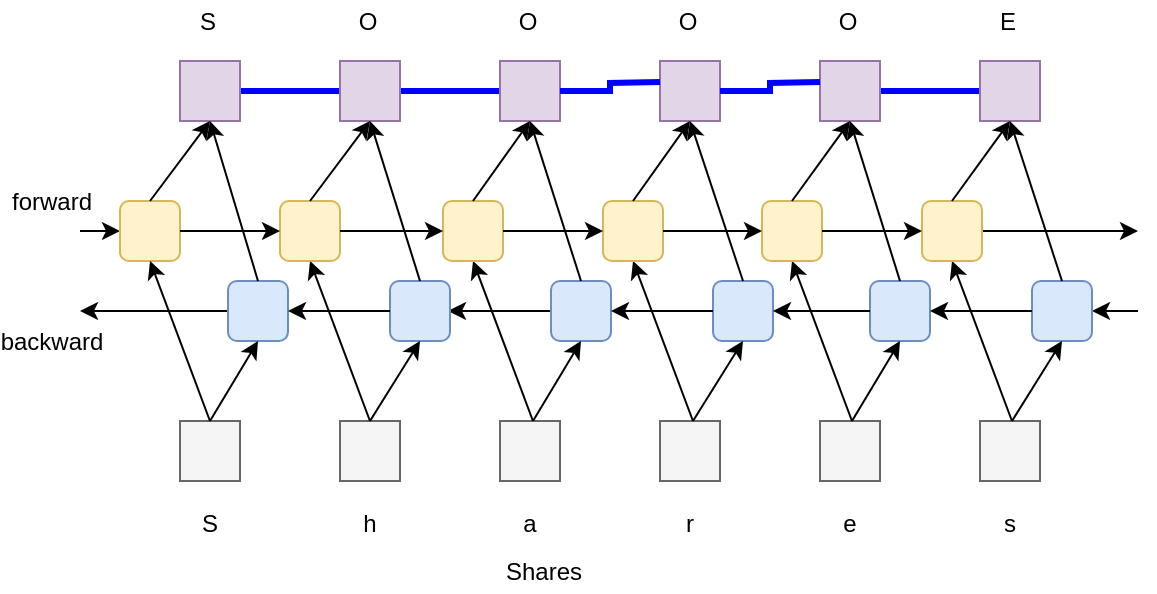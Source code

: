 <mxfile version="10.6.7" type="github"><diagram id="g8HI_m6oErlPgAcW6DRu" name="Page-1"><mxGraphModel dx="1158" dy="614" grid="1" gridSize="10" guides="1" tooltips="1" connect="1" arrows="1" fold="1" page="1" pageScale="1" pageWidth="827" pageHeight="1169" math="0" shadow="0"><root><mxCell id="0"/><mxCell id="1" parent="0"/><mxCell id="rIfPOnlPsE5DQsTtagdx-1" value="" style="group" vertex="1" connectable="0" parent="1"><mxGeometry x="36" y="74.5" width="563" height="271" as="geometry"/></mxCell><mxCell id="rIfPOnlPsE5DQsTtagdx-2" value="" style="whiteSpace=wrap;html=1;aspect=fixed;fillColor=#f5f5f5;strokeColor=#666666;fontColor=#333333;" vertex="1" parent="rIfPOnlPsE5DQsTtagdx-1"><mxGeometry x="84" y="210" width="30" height="30" as="geometry"/></mxCell><mxCell id="rIfPOnlPsE5DQsTtagdx-3" value="" style="whiteSpace=wrap;html=1;aspect=fixed;fillColor=#f5f5f5;strokeColor=#666666;fontColor=#333333;" vertex="1" parent="rIfPOnlPsE5DQsTtagdx-1"><mxGeometry x="164" y="210" width="30" height="30" as="geometry"/></mxCell><mxCell id="rIfPOnlPsE5DQsTtagdx-4" value="" style="whiteSpace=wrap;html=1;aspect=fixed;fillColor=#f5f5f5;strokeColor=#666666;fontColor=#333333;" vertex="1" parent="rIfPOnlPsE5DQsTtagdx-1"><mxGeometry x="244" y="210" width="30" height="30" as="geometry"/></mxCell><mxCell id="rIfPOnlPsE5DQsTtagdx-5" value="" style="whiteSpace=wrap;html=1;aspect=fixed;fillColor=#f5f5f5;strokeColor=#666666;fontColor=#333333;" vertex="1" parent="rIfPOnlPsE5DQsTtagdx-1"><mxGeometry x="324" y="210" width="30" height="30" as="geometry"/></mxCell><mxCell id="rIfPOnlPsE5DQsTtagdx-6" value="" style="whiteSpace=wrap;html=1;aspect=fixed;fillColor=#f5f5f5;strokeColor=#666666;fontColor=#333333;" vertex="1" parent="rIfPOnlPsE5DQsTtagdx-1"><mxGeometry x="404" y="210" width="30" height="30" as="geometry"/></mxCell><mxCell id="rIfPOnlPsE5DQsTtagdx-7" value="" style="whiteSpace=wrap;html=1;aspect=fixed;fillColor=#f5f5f5;strokeColor=#666666;fontColor=#333333;" vertex="1" parent="rIfPOnlPsE5DQsTtagdx-1"><mxGeometry x="484" y="210" width="30" height="30" as="geometry"/></mxCell><mxCell id="rIfPOnlPsE5DQsTtagdx-8" style="edgeStyle=none;rounded=0;orthogonalLoop=1;jettySize=auto;html=1;exitX=0;exitY=0.5;exitDx=0;exitDy=0;startArrow=none;startFill=0;endArrow=classic;endFill=1;" edge="1" parent="rIfPOnlPsE5DQsTtagdx-1" source="rIfPOnlPsE5DQsTtagdx-9"><mxGeometry relative="1" as="geometry"><mxPoint x="34" y="155" as="targetPoint"/></mxGeometry></mxCell><mxCell id="rIfPOnlPsE5DQsTtagdx-9" value="" style="rounded=1;whiteSpace=wrap;html=1;fillColor=#dae8fc;strokeColor=#6c8ebf;" vertex="1" parent="rIfPOnlPsE5DQsTtagdx-1"><mxGeometry x="108" y="140" width="30" height="30" as="geometry"/></mxCell><mxCell id="rIfPOnlPsE5DQsTtagdx-10" style="edgeStyle=none;rounded=0;orthogonalLoop=1;jettySize=auto;html=1;exitX=0;exitY=0.5;exitDx=0;exitDy=0;startArrow=classic;startFill=1;endArrow=none;endFill=0;" edge="1" parent="rIfPOnlPsE5DQsTtagdx-1" source="rIfPOnlPsE5DQsTtagdx-11"><mxGeometry relative="1" as="geometry"><mxPoint x="34" y="115" as="targetPoint"/></mxGeometry></mxCell><mxCell id="rIfPOnlPsE5DQsTtagdx-11" value="" style="rounded=1;whiteSpace=wrap;html=1;fillColor=#fff2cc;strokeColor=#d6b656;" vertex="1" parent="rIfPOnlPsE5DQsTtagdx-1"><mxGeometry x="54" y="100" width="30" height="30" as="geometry"/></mxCell><mxCell id="rIfPOnlPsE5DQsTtagdx-12" style="rounded=0;orthogonalLoop=1;jettySize=auto;html=1;exitX=0.5;exitY=0;exitDx=0;exitDy=0;entryX=0.5;entryY=1;entryDx=0;entryDy=0;" edge="1" parent="rIfPOnlPsE5DQsTtagdx-1" source="rIfPOnlPsE5DQsTtagdx-2" target="rIfPOnlPsE5DQsTtagdx-11"><mxGeometry relative="1" as="geometry"/></mxCell><mxCell id="rIfPOnlPsE5DQsTtagdx-13" value="" style="endArrow=classic;html=1;exitX=0.5;exitY=0;exitDx=0;exitDy=0;entryX=0.5;entryY=1;entryDx=0;entryDy=0;" edge="1" parent="rIfPOnlPsE5DQsTtagdx-1" source="rIfPOnlPsE5DQsTtagdx-2" target="rIfPOnlPsE5DQsTtagdx-9"><mxGeometry width="50" height="50" relative="1" as="geometry"><mxPoint x="54" y="310" as="sourcePoint"/><mxPoint x="104" y="260" as="targetPoint"/></mxGeometry></mxCell><mxCell id="rIfPOnlPsE5DQsTtagdx-14" style="rounded=0;orthogonalLoop=1;jettySize=auto;html=1;exitX=0.5;exitY=0;exitDx=0;exitDy=0;entryX=0.5;entryY=1;entryDx=0;entryDy=0;" edge="1" parent="rIfPOnlPsE5DQsTtagdx-1" target="rIfPOnlPsE5DQsTtagdx-18"><mxGeometry relative="1" as="geometry"><mxPoint x="179" y="210" as="sourcePoint"/></mxGeometry></mxCell><mxCell id="rIfPOnlPsE5DQsTtagdx-15" style="edgeStyle=none;rounded=0;orthogonalLoop=1;jettySize=auto;html=1;exitX=1;exitY=0.5;exitDx=0;exitDy=0;entryX=0;entryY=0.5;entryDx=0;entryDy=0;startArrow=classic;startFill=1;endArrow=none;endFill=0;" edge="1" parent="rIfPOnlPsE5DQsTtagdx-1" target="rIfPOnlPsE5DQsTtagdx-22"><mxGeometry relative="1" as="geometry"><mxPoint x="218" y="155" as="sourcePoint"/></mxGeometry></mxCell><mxCell id="rIfPOnlPsE5DQsTtagdx-16" value="" style="rounded=1;whiteSpace=wrap;html=1;fillColor=#dae8fc;strokeColor=#6c8ebf;" vertex="1" parent="rIfPOnlPsE5DQsTtagdx-1"><mxGeometry x="189" y="140" width="30" height="30" as="geometry"/></mxCell><mxCell id="rIfPOnlPsE5DQsTtagdx-17" style="edgeStyle=none;rounded=0;orthogonalLoop=1;jettySize=auto;html=1;exitX=1;exitY=0.5;exitDx=0;exitDy=0;entryX=0;entryY=0.5;entryDx=0;entryDy=0;startArrow=classic;startFill=1;endArrow=none;endFill=0;" edge="1" parent="rIfPOnlPsE5DQsTtagdx-1" source="rIfPOnlPsE5DQsTtagdx-9" target="rIfPOnlPsE5DQsTtagdx-16"><mxGeometry relative="1" as="geometry"/></mxCell><mxCell id="rIfPOnlPsE5DQsTtagdx-18" value="" style="rounded=1;whiteSpace=wrap;html=1;fillColor=#fff2cc;strokeColor=#d6b656;" vertex="1" parent="rIfPOnlPsE5DQsTtagdx-1"><mxGeometry x="134" y="100" width="30" height="30" as="geometry"/></mxCell><mxCell id="rIfPOnlPsE5DQsTtagdx-19" style="edgeStyle=none;rounded=0;orthogonalLoop=1;jettySize=auto;html=1;exitX=1;exitY=0.5;exitDx=0;exitDy=0;entryX=0;entryY=0.5;entryDx=0;entryDy=0;startArrow=none;startFill=0;endArrow=classic;endFill=1;" edge="1" parent="rIfPOnlPsE5DQsTtagdx-1" source="rIfPOnlPsE5DQsTtagdx-11" target="rIfPOnlPsE5DQsTtagdx-18"><mxGeometry relative="1" as="geometry"/></mxCell><mxCell id="rIfPOnlPsE5DQsTtagdx-20" value="" style="endArrow=classic;html=1;exitX=0.5;exitY=0;exitDx=0;exitDy=0;entryX=0.5;entryY=1;entryDx=0;entryDy=0;" edge="1" parent="rIfPOnlPsE5DQsTtagdx-1" target="rIfPOnlPsE5DQsTtagdx-16"><mxGeometry width="50" height="50" relative="1" as="geometry"><mxPoint x="179" y="210" as="sourcePoint"/><mxPoint x="184" y="260" as="targetPoint"/></mxGeometry></mxCell><mxCell id="rIfPOnlPsE5DQsTtagdx-21" style="rounded=0;orthogonalLoop=1;jettySize=auto;html=1;exitX=0.5;exitY=0;exitDx=0;exitDy=0;entryX=0.5;entryY=1;entryDx=0;entryDy=0;" edge="1" parent="rIfPOnlPsE5DQsTtagdx-1" target="rIfPOnlPsE5DQsTtagdx-23"><mxGeometry relative="1" as="geometry"><mxPoint x="260.5" y="210" as="sourcePoint"/></mxGeometry></mxCell><mxCell id="rIfPOnlPsE5DQsTtagdx-22" value="" style="rounded=1;whiteSpace=wrap;html=1;fillColor=#dae8fc;strokeColor=#6c8ebf;" vertex="1" parent="rIfPOnlPsE5DQsTtagdx-1"><mxGeometry x="269.5" y="140" width="30" height="30" as="geometry"/></mxCell><mxCell id="rIfPOnlPsE5DQsTtagdx-23" value="" style="rounded=1;whiteSpace=wrap;html=1;fillColor=#fff2cc;strokeColor=#d6b656;" vertex="1" parent="rIfPOnlPsE5DQsTtagdx-1"><mxGeometry x="215.5" y="100" width="30" height="30" as="geometry"/></mxCell><mxCell id="rIfPOnlPsE5DQsTtagdx-24" style="edgeStyle=none;rounded=0;orthogonalLoop=1;jettySize=auto;html=1;exitX=1;exitY=0.5;exitDx=0;exitDy=0;entryX=0;entryY=0.5;entryDx=0;entryDy=0;startArrow=none;startFill=0;endArrow=classic;endFill=1;" edge="1" parent="rIfPOnlPsE5DQsTtagdx-1" source="rIfPOnlPsE5DQsTtagdx-18" target="rIfPOnlPsE5DQsTtagdx-23"><mxGeometry relative="1" as="geometry"/></mxCell><mxCell id="rIfPOnlPsE5DQsTtagdx-25" value="" style="endArrow=classic;html=1;exitX=0.5;exitY=0;exitDx=0;exitDy=0;entryX=0.5;entryY=1;entryDx=0;entryDy=0;" edge="1" parent="rIfPOnlPsE5DQsTtagdx-1" target="rIfPOnlPsE5DQsTtagdx-22"><mxGeometry width="50" height="50" relative="1" as="geometry"><mxPoint x="260.5" y="210" as="sourcePoint"/><mxPoint x="265.5" y="260" as="targetPoint"/></mxGeometry></mxCell><mxCell id="rIfPOnlPsE5DQsTtagdx-26" style="rounded=0;orthogonalLoop=1;jettySize=auto;html=1;exitX=0.5;exitY=0;exitDx=0;exitDy=0;entryX=0.5;entryY=1;entryDx=0;entryDy=0;" edge="1" parent="rIfPOnlPsE5DQsTtagdx-1" target="rIfPOnlPsE5DQsTtagdx-29"><mxGeometry relative="1" as="geometry"><mxPoint x="340.5" y="210" as="sourcePoint"/></mxGeometry></mxCell><mxCell id="rIfPOnlPsE5DQsTtagdx-27" value="" style="rounded=1;whiteSpace=wrap;html=1;fillColor=#dae8fc;strokeColor=#6c8ebf;" vertex="1" parent="rIfPOnlPsE5DQsTtagdx-1"><mxGeometry x="350.5" y="140" width="30" height="30" as="geometry"/></mxCell><mxCell id="rIfPOnlPsE5DQsTtagdx-28" style="edgeStyle=none;rounded=0;orthogonalLoop=1;jettySize=auto;html=1;exitX=1;exitY=0.5;exitDx=0;exitDy=0;entryX=0;entryY=0.5;entryDx=0;entryDy=0;startArrow=classic;startFill=1;endArrow=none;endFill=0;" edge="1" parent="rIfPOnlPsE5DQsTtagdx-1" source="rIfPOnlPsE5DQsTtagdx-22" target="rIfPOnlPsE5DQsTtagdx-27"><mxGeometry relative="1" as="geometry"/></mxCell><mxCell id="rIfPOnlPsE5DQsTtagdx-29" value="" style="rounded=1;whiteSpace=wrap;html=1;fillColor=#fff2cc;strokeColor=#d6b656;" vertex="1" parent="rIfPOnlPsE5DQsTtagdx-1"><mxGeometry x="295.5" y="100" width="30" height="30" as="geometry"/></mxCell><mxCell id="rIfPOnlPsE5DQsTtagdx-30" style="edgeStyle=none;rounded=0;orthogonalLoop=1;jettySize=auto;html=1;exitX=1;exitY=0.5;exitDx=0;exitDy=0;entryX=0;entryY=0.5;entryDx=0;entryDy=0;startArrow=none;startFill=0;endArrow=classic;endFill=1;" edge="1" parent="rIfPOnlPsE5DQsTtagdx-1" source="rIfPOnlPsE5DQsTtagdx-23" target="rIfPOnlPsE5DQsTtagdx-29"><mxGeometry relative="1" as="geometry"/></mxCell><mxCell id="rIfPOnlPsE5DQsTtagdx-31" value="" style="endArrow=classic;html=1;exitX=0.5;exitY=0;exitDx=0;exitDy=0;entryX=0.5;entryY=1;entryDx=0;entryDy=0;" edge="1" parent="rIfPOnlPsE5DQsTtagdx-1" target="rIfPOnlPsE5DQsTtagdx-27"><mxGeometry width="50" height="50" relative="1" as="geometry"><mxPoint x="340.5" y="210" as="sourcePoint"/><mxPoint x="345.5" y="260" as="targetPoint"/></mxGeometry></mxCell><mxCell id="rIfPOnlPsE5DQsTtagdx-32" style="rounded=0;orthogonalLoop=1;jettySize=auto;html=1;exitX=0.5;exitY=0;exitDx=0;exitDy=0;entryX=0.5;entryY=1;entryDx=0;entryDy=0;" edge="1" parent="rIfPOnlPsE5DQsTtagdx-1" target="rIfPOnlPsE5DQsTtagdx-35"><mxGeometry relative="1" as="geometry"><mxPoint x="420" y="210" as="sourcePoint"/></mxGeometry></mxCell><mxCell id="rIfPOnlPsE5DQsTtagdx-33" value="" style="rounded=1;whiteSpace=wrap;html=1;fillColor=#dae8fc;strokeColor=#6c8ebf;" vertex="1" parent="rIfPOnlPsE5DQsTtagdx-1"><mxGeometry x="429" y="140" width="30" height="30" as="geometry"/></mxCell><mxCell id="rIfPOnlPsE5DQsTtagdx-34" style="edgeStyle=none;rounded=0;orthogonalLoop=1;jettySize=auto;html=1;exitX=1;exitY=0.5;exitDx=0;exitDy=0;entryX=0;entryY=0.5;entryDx=0;entryDy=0;startArrow=classic;startFill=1;endArrow=none;endFill=0;" edge="1" parent="rIfPOnlPsE5DQsTtagdx-1" source="rIfPOnlPsE5DQsTtagdx-27" target="rIfPOnlPsE5DQsTtagdx-33"><mxGeometry relative="1" as="geometry"/></mxCell><mxCell id="rIfPOnlPsE5DQsTtagdx-35" value="" style="rounded=1;whiteSpace=wrap;html=1;fillColor=#fff2cc;strokeColor=#d6b656;" vertex="1" parent="rIfPOnlPsE5DQsTtagdx-1"><mxGeometry x="375" y="100" width="30" height="30" as="geometry"/></mxCell><mxCell id="rIfPOnlPsE5DQsTtagdx-36" style="edgeStyle=none;rounded=0;orthogonalLoop=1;jettySize=auto;html=1;exitX=1;exitY=0.5;exitDx=0;exitDy=0;entryX=0;entryY=0.5;entryDx=0;entryDy=0;startArrow=none;startFill=0;endArrow=classic;endFill=1;" edge="1" parent="rIfPOnlPsE5DQsTtagdx-1" source="rIfPOnlPsE5DQsTtagdx-29" target="rIfPOnlPsE5DQsTtagdx-35"><mxGeometry relative="1" as="geometry"/></mxCell><mxCell id="rIfPOnlPsE5DQsTtagdx-37" value="" style="endArrow=classic;html=1;exitX=0.5;exitY=0;exitDx=0;exitDy=0;entryX=0.5;entryY=1;entryDx=0;entryDy=0;" edge="1" parent="rIfPOnlPsE5DQsTtagdx-1" target="rIfPOnlPsE5DQsTtagdx-33"><mxGeometry width="50" height="50" relative="1" as="geometry"><mxPoint x="420" y="210" as="sourcePoint"/><mxPoint x="425" y="260" as="targetPoint"/></mxGeometry></mxCell><mxCell id="rIfPOnlPsE5DQsTtagdx-38" style="rounded=0;orthogonalLoop=1;jettySize=auto;html=1;exitX=0.5;exitY=0;exitDx=0;exitDy=0;entryX=0.5;entryY=1;entryDx=0;entryDy=0;" edge="1" parent="rIfPOnlPsE5DQsTtagdx-1" target="rIfPOnlPsE5DQsTtagdx-43"><mxGeometry relative="1" as="geometry"><mxPoint x="500" y="210" as="sourcePoint"/></mxGeometry></mxCell><mxCell id="rIfPOnlPsE5DQsTtagdx-39" style="edgeStyle=none;rounded=0;orthogonalLoop=1;jettySize=auto;html=1;exitX=1;exitY=0.5;exitDx=0;exitDy=0;startArrow=classic;startFill=1;endArrow=none;endFill=0;" edge="1" parent="rIfPOnlPsE5DQsTtagdx-1" source="rIfPOnlPsE5DQsTtagdx-40"><mxGeometry relative="1" as="geometry"><mxPoint x="563" y="155" as="targetPoint"/></mxGeometry></mxCell><mxCell id="rIfPOnlPsE5DQsTtagdx-40" value="" style="rounded=1;whiteSpace=wrap;html=1;fillColor=#dae8fc;strokeColor=#6c8ebf;" vertex="1" parent="rIfPOnlPsE5DQsTtagdx-1"><mxGeometry x="510" y="140" width="30" height="30" as="geometry"/></mxCell><mxCell id="rIfPOnlPsE5DQsTtagdx-41" style="edgeStyle=none;rounded=0;orthogonalLoop=1;jettySize=auto;html=1;exitX=1;exitY=0.5;exitDx=0;exitDy=0;entryX=0;entryY=0.5;entryDx=0;entryDy=0;startArrow=classic;startFill=1;endArrow=none;endFill=0;" edge="1" parent="rIfPOnlPsE5DQsTtagdx-1" source="rIfPOnlPsE5DQsTtagdx-33" target="rIfPOnlPsE5DQsTtagdx-40"><mxGeometry relative="1" as="geometry"/></mxCell><mxCell id="rIfPOnlPsE5DQsTtagdx-42" style="edgeStyle=none;rounded=0;orthogonalLoop=1;jettySize=auto;html=1;exitX=1;exitY=0.5;exitDx=0;exitDy=0;startArrow=none;startFill=0;endArrow=classic;endFill=1;" edge="1" parent="rIfPOnlPsE5DQsTtagdx-1" source="rIfPOnlPsE5DQsTtagdx-43"><mxGeometry relative="1" as="geometry"><mxPoint x="563" y="115" as="targetPoint"/></mxGeometry></mxCell><mxCell id="rIfPOnlPsE5DQsTtagdx-43" value="" style="rounded=1;whiteSpace=wrap;html=1;fillColor=#fff2cc;strokeColor=#d6b656;" vertex="1" parent="rIfPOnlPsE5DQsTtagdx-1"><mxGeometry x="455" y="100" width="30" height="30" as="geometry"/></mxCell><mxCell id="rIfPOnlPsE5DQsTtagdx-44" style="edgeStyle=none;rounded=0;orthogonalLoop=1;jettySize=auto;html=1;exitX=1;exitY=0.5;exitDx=0;exitDy=0;entryX=0;entryY=0.5;entryDx=0;entryDy=0;startArrow=none;startFill=0;endArrow=classic;endFill=1;" edge="1" parent="rIfPOnlPsE5DQsTtagdx-1" source="rIfPOnlPsE5DQsTtagdx-35" target="rIfPOnlPsE5DQsTtagdx-43"><mxGeometry relative="1" as="geometry"/></mxCell><mxCell id="rIfPOnlPsE5DQsTtagdx-45" value="" style="endArrow=classic;html=1;exitX=0.5;exitY=0;exitDx=0;exitDy=0;entryX=0.5;entryY=1;entryDx=0;entryDy=0;" edge="1" parent="rIfPOnlPsE5DQsTtagdx-1" target="rIfPOnlPsE5DQsTtagdx-40"><mxGeometry width="50" height="50" relative="1" as="geometry"><mxPoint x="500" y="210" as="sourcePoint"/><mxPoint x="505" y="260" as="targetPoint"/></mxGeometry></mxCell><mxCell id="rIfPOnlPsE5DQsTtagdx-46" value="S" style="text;html=1;strokeColor=none;fillColor=none;align=center;verticalAlign=middle;whiteSpace=wrap;rounded=0;" vertex="1" parent="rIfPOnlPsE5DQsTtagdx-1"><mxGeometry x="79" y="251" width="40" height="20" as="geometry"/></mxCell><mxCell id="rIfPOnlPsE5DQsTtagdx-47" value="h" style="text;html=1;strokeColor=none;fillColor=none;align=center;verticalAlign=middle;whiteSpace=wrap;rounded=0;" vertex="1" parent="rIfPOnlPsE5DQsTtagdx-1"><mxGeometry x="159" y="251" width="40" height="20" as="geometry"/></mxCell><mxCell id="rIfPOnlPsE5DQsTtagdx-48" value="a" style="text;html=1;strokeColor=none;fillColor=none;align=center;verticalAlign=middle;whiteSpace=wrap;rounded=0;" vertex="1" parent="rIfPOnlPsE5DQsTtagdx-1"><mxGeometry x="239" y="251" width="40" height="20" as="geometry"/></mxCell><mxCell id="rIfPOnlPsE5DQsTtagdx-49" value="r" style="text;html=1;strokeColor=none;fillColor=none;align=center;verticalAlign=middle;whiteSpace=wrap;rounded=0;" vertex="1" parent="rIfPOnlPsE5DQsTtagdx-1"><mxGeometry x="319" y="251" width="40" height="20" as="geometry"/></mxCell><mxCell id="rIfPOnlPsE5DQsTtagdx-50" value="e" style="text;html=1;strokeColor=none;fillColor=none;align=center;verticalAlign=middle;whiteSpace=wrap;rounded=0;" vertex="1" parent="rIfPOnlPsE5DQsTtagdx-1"><mxGeometry x="399" y="251" width="40" height="20" as="geometry"/></mxCell><mxCell id="rIfPOnlPsE5DQsTtagdx-51" value="s" style="text;html=1;strokeColor=none;fillColor=none;align=center;verticalAlign=middle;whiteSpace=wrap;rounded=0;" vertex="1" parent="rIfPOnlPsE5DQsTtagdx-1"><mxGeometry x="479" y="251" width="40" height="20" as="geometry"/></mxCell><mxCell id="rIfPOnlPsE5DQsTtagdx-52" value="backward" style="text;html=1;strokeColor=none;fillColor=none;align=center;verticalAlign=middle;whiteSpace=wrap;rounded=0;" vertex="1" parent="rIfPOnlPsE5DQsTtagdx-1"><mxGeometry y="160" width="40" height="20" as="geometry"/></mxCell><mxCell id="rIfPOnlPsE5DQsTtagdx-53" value="forward" style="text;html=1;strokeColor=none;fillColor=none;align=center;verticalAlign=middle;whiteSpace=wrap;rounded=0;" vertex="1" parent="rIfPOnlPsE5DQsTtagdx-1"><mxGeometry y="90" width="40" height="20" as="geometry"/></mxCell><mxCell id="rIfPOnlPsE5DQsTtagdx-54" style="edgeStyle=orthogonalEdgeStyle;rounded=0;orthogonalLoop=1;jettySize=auto;html=1;exitX=1;exitY=0.5;exitDx=0;exitDy=0;entryX=0;entryY=0.5;entryDx=0;entryDy=0;endArrow=none;endFill=0;strokeColor=#0000FF;strokeWidth=3;" edge="1" parent="rIfPOnlPsE5DQsTtagdx-1" source="rIfPOnlPsE5DQsTtagdx-55" target="rIfPOnlPsE5DQsTtagdx-59"><mxGeometry relative="1" as="geometry"/></mxCell><mxCell id="rIfPOnlPsE5DQsTtagdx-55" value="" style="whiteSpace=wrap;html=1;aspect=fixed;fillColor=#e1d5e7;strokeColor=#9673a6;" vertex="1" parent="rIfPOnlPsE5DQsTtagdx-1"><mxGeometry x="84" y="30" width="30" height="30" as="geometry"/></mxCell><mxCell id="rIfPOnlPsE5DQsTtagdx-56" style="edgeStyle=none;rounded=0;orthogonalLoop=1;jettySize=auto;html=1;exitX=0.5;exitY=0;exitDx=0;exitDy=0;startArrow=none;startFill=0;endArrow=classic;endFill=1;entryX=0.5;entryY=1;entryDx=0;entryDy=0;" edge="1" parent="rIfPOnlPsE5DQsTtagdx-1" source="rIfPOnlPsE5DQsTtagdx-9" target="rIfPOnlPsE5DQsTtagdx-55"><mxGeometry relative="1" as="geometry"><mxPoint x="94" y="60" as="targetPoint"/></mxGeometry></mxCell><mxCell id="rIfPOnlPsE5DQsTtagdx-57" style="edgeStyle=none;rounded=0;orthogonalLoop=1;jettySize=auto;html=1;exitX=0.5;exitY=0;exitDx=0;exitDy=0;entryX=0.5;entryY=1;entryDx=0;entryDy=0;startArrow=none;startFill=0;endArrow=classic;endFill=1;" edge="1" parent="rIfPOnlPsE5DQsTtagdx-1" source="rIfPOnlPsE5DQsTtagdx-11" target="rIfPOnlPsE5DQsTtagdx-55"><mxGeometry relative="1" as="geometry"/></mxCell><mxCell id="rIfPOnlPsE5DQsTtagdx-58" style="edgeStyle=orthogonalEdgeStyle;rounded=0;orthogonalLoop=1;jettySize=auto;html=1;exitX=1;exitY=0.5;exitDx=0;exitDy=0;entryX=0;entryY=0.5;entryDx=0;entryDy=0;endArrow=none;endFill=0;strokeColor=#0000FF;strokeWidth=3;" edge="1" parent="rIfPOnlPsE5DQsTtagdx-1" source="rIfPOnlPsE5DQsTtagdx-59" target="rIfPOnlPsE5DQsTtagdx-62"><mxGeometry relative="1" as="geometry"/></mxCell><mxCell id="rIfPOnlPsE5DQsTtagdx-59" value="" style="whiteSpace=wrap;html=1;aspect=fixed;fillColor=#e1d5e7;strokeColor=#9673a6;" vertex="1" parent="rIfPOnlPsE5DQsTtagdx-1"><mxGeometry x="164" y="30" width="30" height="30" as="geometry"/></mxCell><mxCell id="rIfPOnlPsE5DQsTtagdx-60" style="edgeStyle=none;rounded=0;orthogonalLoop=1;jettySize=auto;html=1;exitX=0.5;exitY=0;exitDx=0;exitDy=0;startArrow=none;startFill=0;endArrow=classic;endFill=1;entryX=0.5;entryY=1;entryDx=0;entryDy=0;" edge="1" parent="rIfPOnlPsE5DQsTtagdx-1" source="rIfPOnlPsE5DQsTtagdx-16" target="rIfPOnlPsE5DQsTtagdx-59"><mxGeometry relative="1" as="geometry"><mxPoint x="184" y="60" as="targetPoint"/></mxGeometry></mxCell><mxCell id="rIfPOnlPsE5DQsTtagdx-61" style="edgeStyle=none;rounded=0;orthogonalLoop=1;jettySize=auto;html=1;exitX=0.5;exitY=0;exitDx=0;exitDy=0;entryX=0.5;entryY=1;entryDx=0;entryDy=0;startArrow=none;startFill=0;endArrow=classic;endFill=1;" edge="1" parent="rIfPOnlPsE5DQsTtagdx-1" source="rIfPOnlPsE5DQsTtagdx-18" target="rIfPOnlPsE5DQsTtagdx-59"><mxGeometry relative="1" as="geometry"/></mxCell><mxCell id="rIfPOnlPsE5DQsTtagdx-62" value="" style="whiteSpace=wrap;html=1;aspect=fixed;fillColor=#e1d5e7;strokeColor=#9673a6;" vertex="1" parent="rIfPOnlPsE5DQsTtagdx-1"><mxGeometry x="244" y="30" width="30" height="30" as="geometry"/></mxCell><mxCell id="rIfPOnlPsE5DQsTtagdx-63" style="edgeStyle=none;rounded=0;orthogonalLoop=1;jettySize=auto;html=1;exitX=0.5;exitY=0;exitDx=0;exitDy=0;entryX=0.5;entryY=1;entryDx=0;entryDy=0;startArrow=none;startFill=0;endArrow=classic;endFill=1;" edge="1" parent="rIfPOnlPsE5DQsTtagdx-1" source="rIfPOnlPsE5DQsTtagdx-22" target="rIfPOnlPsE5DQsTtagdx-62"><mxGeometry relative="1" as="geometry"/></mxCell><mxCell id="rIfPOnlPsE5DQsTtagdx-64" style="edgeStyle=none;rounded=0;orthogonalLoop=1;jettySize=auto;html=1;exitX=0.5;exitY=0;exitDx=0;exitDy=0;entryX=0.5;entryY=1;entryDx=0;entryDy=0;startArrow=none;startFill=0;endArrow=classic;endFill=1;" edge="1" parent="rIfPOnlPsE5DQsTtagdx-1" source="rIfPOnlPsE5DQsTtagdx-23" target="rIfPOnlPsE5DQsTtagdx-62"><mxGeometry relative="1" as="geometry"/></mxCell><mxCell id="rIfPOnlPsE5DQsTtagdx-65" value="" style="whiteSpace=wrap;html=1;aspect=fixed;fillColor=#e1d5e7;strokeColor=#9673a6;" vertex="1" parent="rIfPOnlPsE5DQsTtagdx-1"><mxGeometry x="324" y="30" width="30" height="30" as="geometry"/></mxCell><mxCell id="rIfPOnlPsE5DQsTtagdx-66" style="edgeStyle=none;rounded=0;orthogonalLoop=1;jettySize=auto;html=1;exitX=0.5;exitY=0;exitDx=0;exitDy=0;startArrow=none;startFill=0;endArrow=classic;endFill=1;entryX=0.5;entryY=1;entryDx=0;entryDy=0;" edge="1" parent="rIfPOnlPsE5DQsTtagdx-1" source="rIfPOnlPsE5DQsTtagdx-27" target="rIfPOnlPsE5DQsTtagdx-65"><mxGeometry relative="1" as="geometry"><mxPoint x="344" y="60" as="targetPoint"/></mxGeometry></mxCell><mxCell id="rIfPOnlPsE5DQsTtagdx-67" style="edgeStyle=none;rounded=0;orthogonalLoop=1;jettySize=auto;html=1;exitX=0.5;exitY=0;exitDx=0;exitDy=0;entryX=0.5;entryY=1;entryDx=0;entryDy=0;startArrow=none;startFill=0;endArrow=classic;endFill=1;" edge="1" parent="rIfPOnlPsE5DQsTtagdx-1" source="rIfPOnlPsE5DQsTtagdx-29" target="rIfPOnlPsE5DQsTtagdx-65"><mxGeometry relative="1" as="geometry"/></mxCell><mxCell id="rIfPOnlPsE5DQsTtagdx-68" style="edgeStyle=orthogonalEdgeStyle;rounded=0;orthogonalLoop=1;jettySize=auto;html=1;exitX=1;exitY=0.5;exitDx=0;exitDy=0;entryX=0;entryY=0.5;entryDx=0;entryDy=0;endArrow=none;endFill=0;strokeColor=#0000FF;strokeWidth=3;" edge="1" parent="rIfPOnlPsE5DQsTtagdx-1" source="rIfPOnlPsE5DQsTtagdx-69" target="rIfPOnlPsE5DQsTtagdx-72"><mxGeometry relative="1" as="geometry"/></mxCell><mxCell id="rIfPOnlPsE5DQsTtagdx-69" value="" style="whiteSpace=wrap;html=1;aspect=fixed;fillColor=#e1d5e7;strokeColor=#9673a6;" vertex="1" parent="rIfPOnlPsE5DQsTtagdx-1"><mxGeometry x="404" y="30" width="30" height="30" as="geometry"/></mxCell><mxCell id="rIfPOnlPsE5DQsTtagdx-70" style="edgeStyle=none;rounded=0;orthogonalLoop=1;jettySize=auto;html=1;exitX=0.5;exitY=0;exitDx=0;exitDy=0;entryX=0.5;entryY=1;entryDx=0;entryDy=0;startArrow=none;startFill=0;endArrow=classic;endFill=1;" edge="1" parent="rIfPOnlPsE5DQsTtagdx-1" source="rIfPOnlPsE5DQsTtagdx-33" target="rIfPOnlPsE5DQsTtagdx-69"><mxGeometry relative="1" as="geometry"/></mxCell><mxCell id="rIfPOnlPsE5DQsTtagdx-71" style="edgeStyle=none;rounded=0;orthogonalLoop=1;jettySize=auto;html=1;exitX=0.5;exitY=0;exitDx=0;exitDy=0;entryX=0.5;entryY=1;entryDx=0;entryDy=0;startArrow=none;startFill=0;endArrow=classic;endFill=1;" edge="1" parent="rIfPOnlPsE5DQsTtagdx-1" source="rIfPOnlPsE5DQsTtagdx-35" target="rIfPOnlPsE5DQsTtagdx-69"><mxGeometry relative="1" as="geometry"/></mxCell><mxCell id="rIfPOnlPsE5DQsTtagdx-72" value="" style="whiteSpace=wrap;html=1;aspect=fixed;fillColor=#e1d5e7;strokeColor=#9673a6;" vertex="1" parent="rIfPOnlPsE5DQsTtagdx-1"><mxGeometry x="484" y="30" width="30" height="30" as="geometry"/></mxCell><mxCell id="rIfPOnlPsE5DQsTtagdx-73" style="edgeStyle=none;rounded=0;orthogonalLoop=1;jettySize=auto;html=1;exitX=0.5;exitY=0;exitDx=0;exitDy=0;entryX=0.5;entryY=1;entryDx=0;entryDy=0;startArrow=none;startFill=0;endArrow=classic;endFill=1;" edge="1" parent="rIfPOnlPsE5DQsTtagdx-1" source="rIfPOnlPsE5DQsTtagdx-40" target="rIfPOnlPsE5DQsTtagdx-72"><mxGeometry relative="1" as="geometry"/></mxCell><mxCell id="rIfPOnlPsE5DQsTtagdx-74" value="S" style="text;html=1;strokeColor=none;fillColor=none;align=center;verticalAlign=middle;whiteSpace=wrap;rounded=0;" vertex="1" parent="rIfPOnlPsE5DQsTtagdx-1"><mxGeometry x="78" width="40" height="20" as="geometry"/></mxCell><mxCell id="rIfPOnlPsE5DQsTtagdx-75" value="O" style="text;html=1;strokeColor=none;fillColor=none;align=center;verticalAlign=middle;whiteSpace=wrap;rounded=0;" vertex="1" parent="rIfPOnlPsE5DQsTtagdx-1"><mxGeometry x="158" width="40" height="20" as="geometry"/></mxCell><mxCell id="rIfPOnlPsE5DQsTtagdx-76" value="O" style="text;html=1;strokeColor=none;fillColor=none;align=center;verticalAlign=middle;whiteSpace=wrap;rounded=0;" vertex="1" parent="rIfPOnlPsE5DQsTtagdx-1"><mxGeometry x="238" width="40" height="20" as="geometry"/></mxCell><mxCell id="rIfPOnlPsE5DQsTtagdx-77" value="O" style="text;html=1;strokeColor=none;fillColor=none;align=center;verticalAlign=middle;whiteSpace=wrap;rounded=0;" vertex="1" parent="rIfPOnlPsE5DQsTtagdx-1"><mxGeometry x="318" width="40" height="20" as="geometry"/></mxCell><mxCell id="rIfPOnlPsE5DQsTtagdx-78" value="O" style="text;html=1;strokeColor=none;fillColor=none;align=center;verticalAlign=middle;whiteSpace=wrap;rounded=0;" vertex="1" parent="rIfPOnlPsE5DQsTtagdx-1"><mxGeometry x="398" width="40" height="20" as="geometry"/></mxCell><mxCell id="rIfPOnlPsE5DQsTtagdx-79" value="E" style="text;html=1;strokeColor=none;fillColor=none;align=center;verticalAlign=middle;whiteSpace=wrap;rounded=0;" vertex="1" parent="rIfPOnlPsE5DQsTtagdx-1"><mxGeometry x="478" width="40" height="20" as="geometry"/></mxCell><mxCell id="rIfPOnlPsE5DQsTtagdx-80" style="edgeStyle=none;rounded=0;orthogonalLoop=1;jettySize=auto;html=1;exitX=0.5;exitY=0;exitDx=0;exitDy=0;entryX=0.5;entryY=1;entryDx=0;entryDy=0;startArrow=none;startFill=0;endArrow=classic;endFill=1;" edge="1" parent="rIfPOnlPsE5DQsTtagdx-1" source="rIfPOnlPsE5DQsTtagdx-43" target="rIfPOnlPsE5DQsTtagdx-72"><mxGeometry relative="1" as="geometry"/></mxCell><mxCell id="rIfPOnlPsE5DQsTtagdx-81" style="edgeStyle=orthogonalEdgeStyle;rounded=0;orthogonalLoop=1;jettySize=auto;html=1;exitX=1;exitY=0.5;exitDx=0;exitDy=0;endArrow=none;endFill=0;strokeColor=#0000FF;strokeWidth=3;" edge="1" parent="1" source="rIfPOnlPsE5DQsTtagdx-62"><mxGeometry relative="1" as="geometry"><mxPoint x="360" y="115" as="targetPoint"/></mxGeometry></mxCell><mxCell id="rIfPOnlPsE5DQsTtagdx-82" style="edgeStyle=orthogonalEdgeStyle;rounded=0;orthogonalLoop=1;jettySize=auto;html=1;exitX=1;exitY=0.5;exitDx=0;exitDy=0;endArrow=none;endFill=0;strokeColor=#0000FF;strokeWidth=3;" edge="1" parent="1" source="rIfPOnlPsE5DQsTtagdx-65"><mxGeometry relative="1" as="geometry"><mxPoint x="440" y="115" as="targetPoint"/></mxGeometry></mxCell><mxCell id="rIfPOnlPsE5DQsTtagdx-83" value="Shares" style="text;html=1;strokeColor=none;fillColor=none;align=center;verticalAlign=middle;whiteSpace=wrap;rounded=0;" vertex="1" parent="1"><mxGeometry x="281.5" y="350" width="40" height="20" as="geometry"/></mxCell></root></mxGraphModel></diagram></mxfile>
